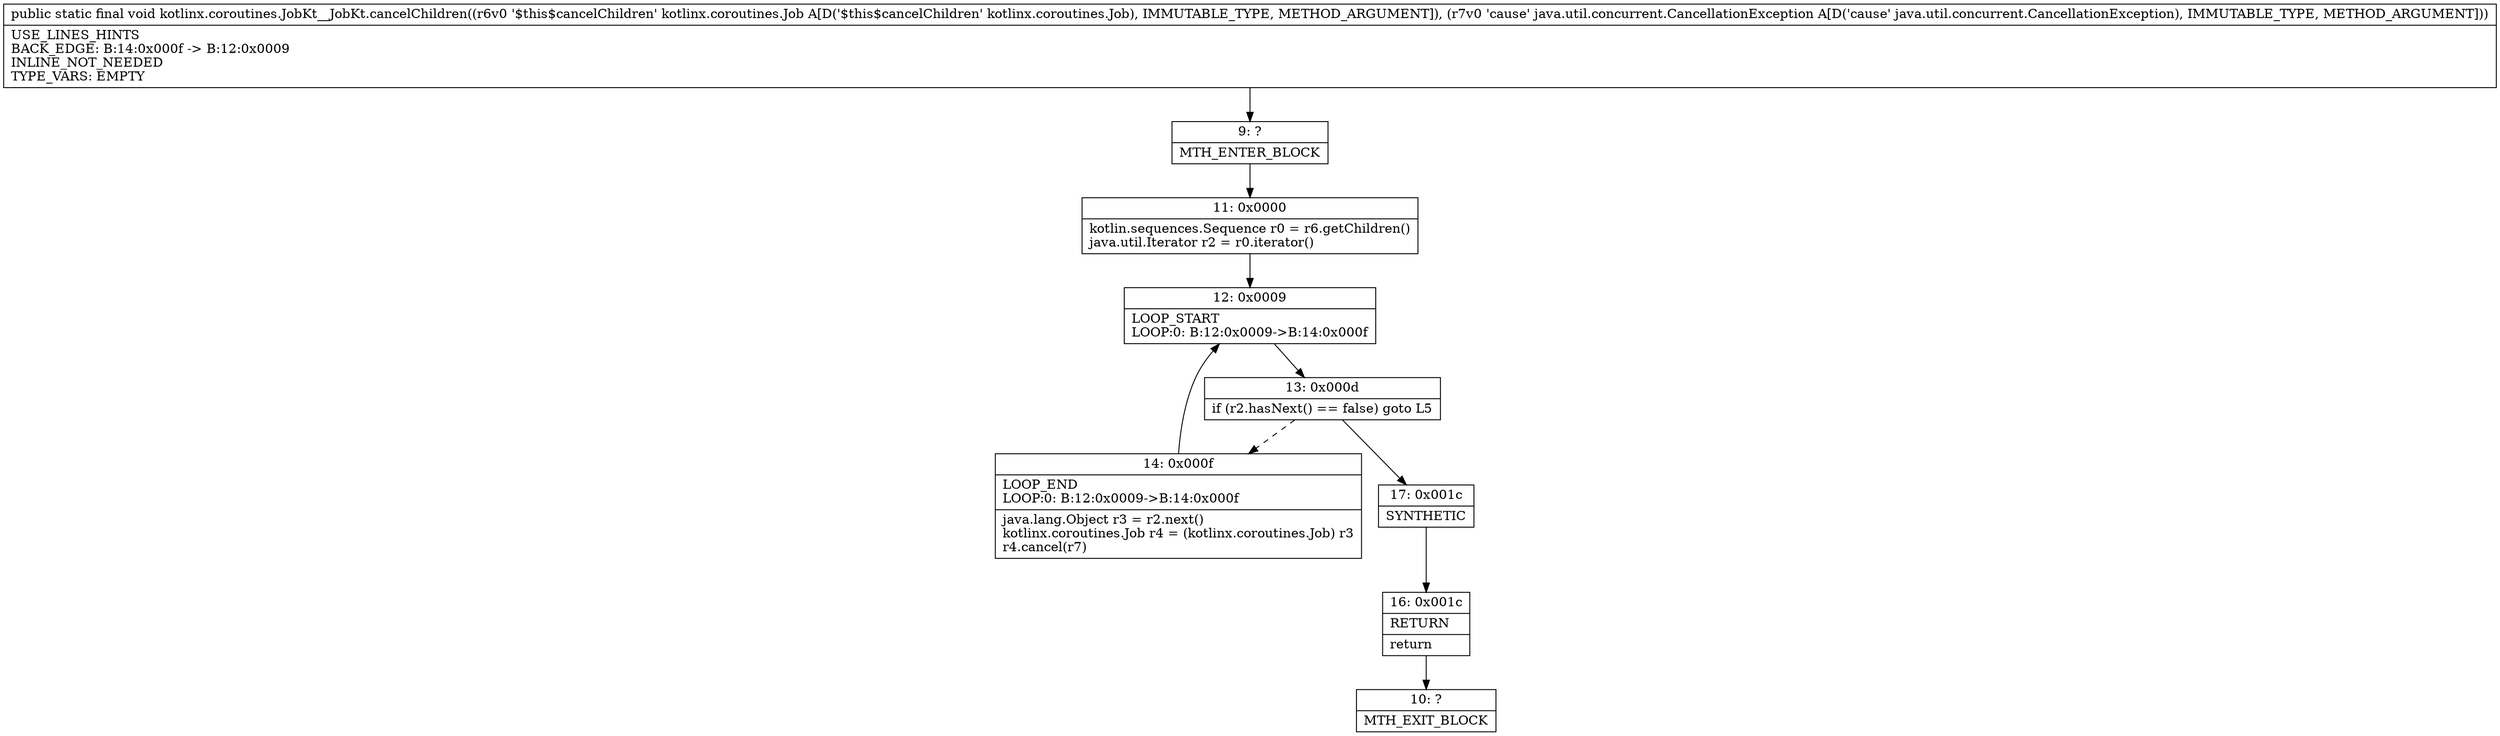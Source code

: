 digraph "CFG forkotlinx.coroutines.JobKt__JobKt.cancelChildren(Lkotlinx\/coroutines\/Job;Ljava\/util\/concurrent\/CancellationException;)V" {
Node_9 [shape=record,label="{9\:\ ?|MTH_ENTER_BLOCK\l}"];
Node_11 [shape=record,label="{11\:\ 0x0000|kotlin.sequences.Sequence r0 = r6.getChildren()\ljava.util.Iterator r2 = r0.iterator()\l}"];
Node_12 [shape=record,label="{12\:\ 0x0009|LOOP_START\lLOOP:0: B:12:0x0009\-\>B:14:0x000f\l}"];
Node_13 [shape=record,label="{13\:\ 0x000d|if (r2.hasNext() == false) goto L5\l}"];
Node_14 [shape=record,label="{14\:\ 0x000f|LOOP_END\lLOOP:0: B:12:0x0009\-\>B:14:0x000f\l|java.lang.Object r3 = r2.next()\lkotlinx.coroutines.Job r4 = (kotlinx.coroutines.Job) r3\lr4.cancel(r7)\l}"];
Node_17 [shape=record,label="{17\:\ 0x001c|SYNTHETIC\l}"];
Node_16 [shape=record,label="{16\:\ 0x001c|RETURN\l|return\l}"];
Node_10 [shape=record,label="{10\:\ ?|MTH_EXIT_BLOCK\l}"];
MethodNode[shape=record,label="{public static final void kotlinx.coroutines.JobKt__JobKt.cancelChildren((r6v0 '$this$cancelChildren' kotlinx.coroutines.Job A[D('$this$cancelChildren' kotlinx.coroutines.Job), IMMUTABLE_TYPE, METHOD_ARGUMENT]), (r7v0 'cause' java.util.concurrent.CancellationException A[D('cause' java.util.concurrent.CancellationException), IMMUTABLE_TYPE, METHOD_ARGUMENT]))  | USE_LINES_HINTS\lBACK_EDGE: B:14:0x000f \-\> B:12:0x0009\lINLINE_NOT_NEEDED\lTYPE_VARS: EMPTY\l}"];
MethodNode -> Node_9;Node_9 -> Node_11;
Node_11 -> Node_12;
Node_12 -> Node_13;
Node_13 -> Node_14[style=dashed];
Node_13 -> Node_17;
Node_14 -> Node_12;
Node_17 -> Node_16;
Node_16 -> Node_10;
}

